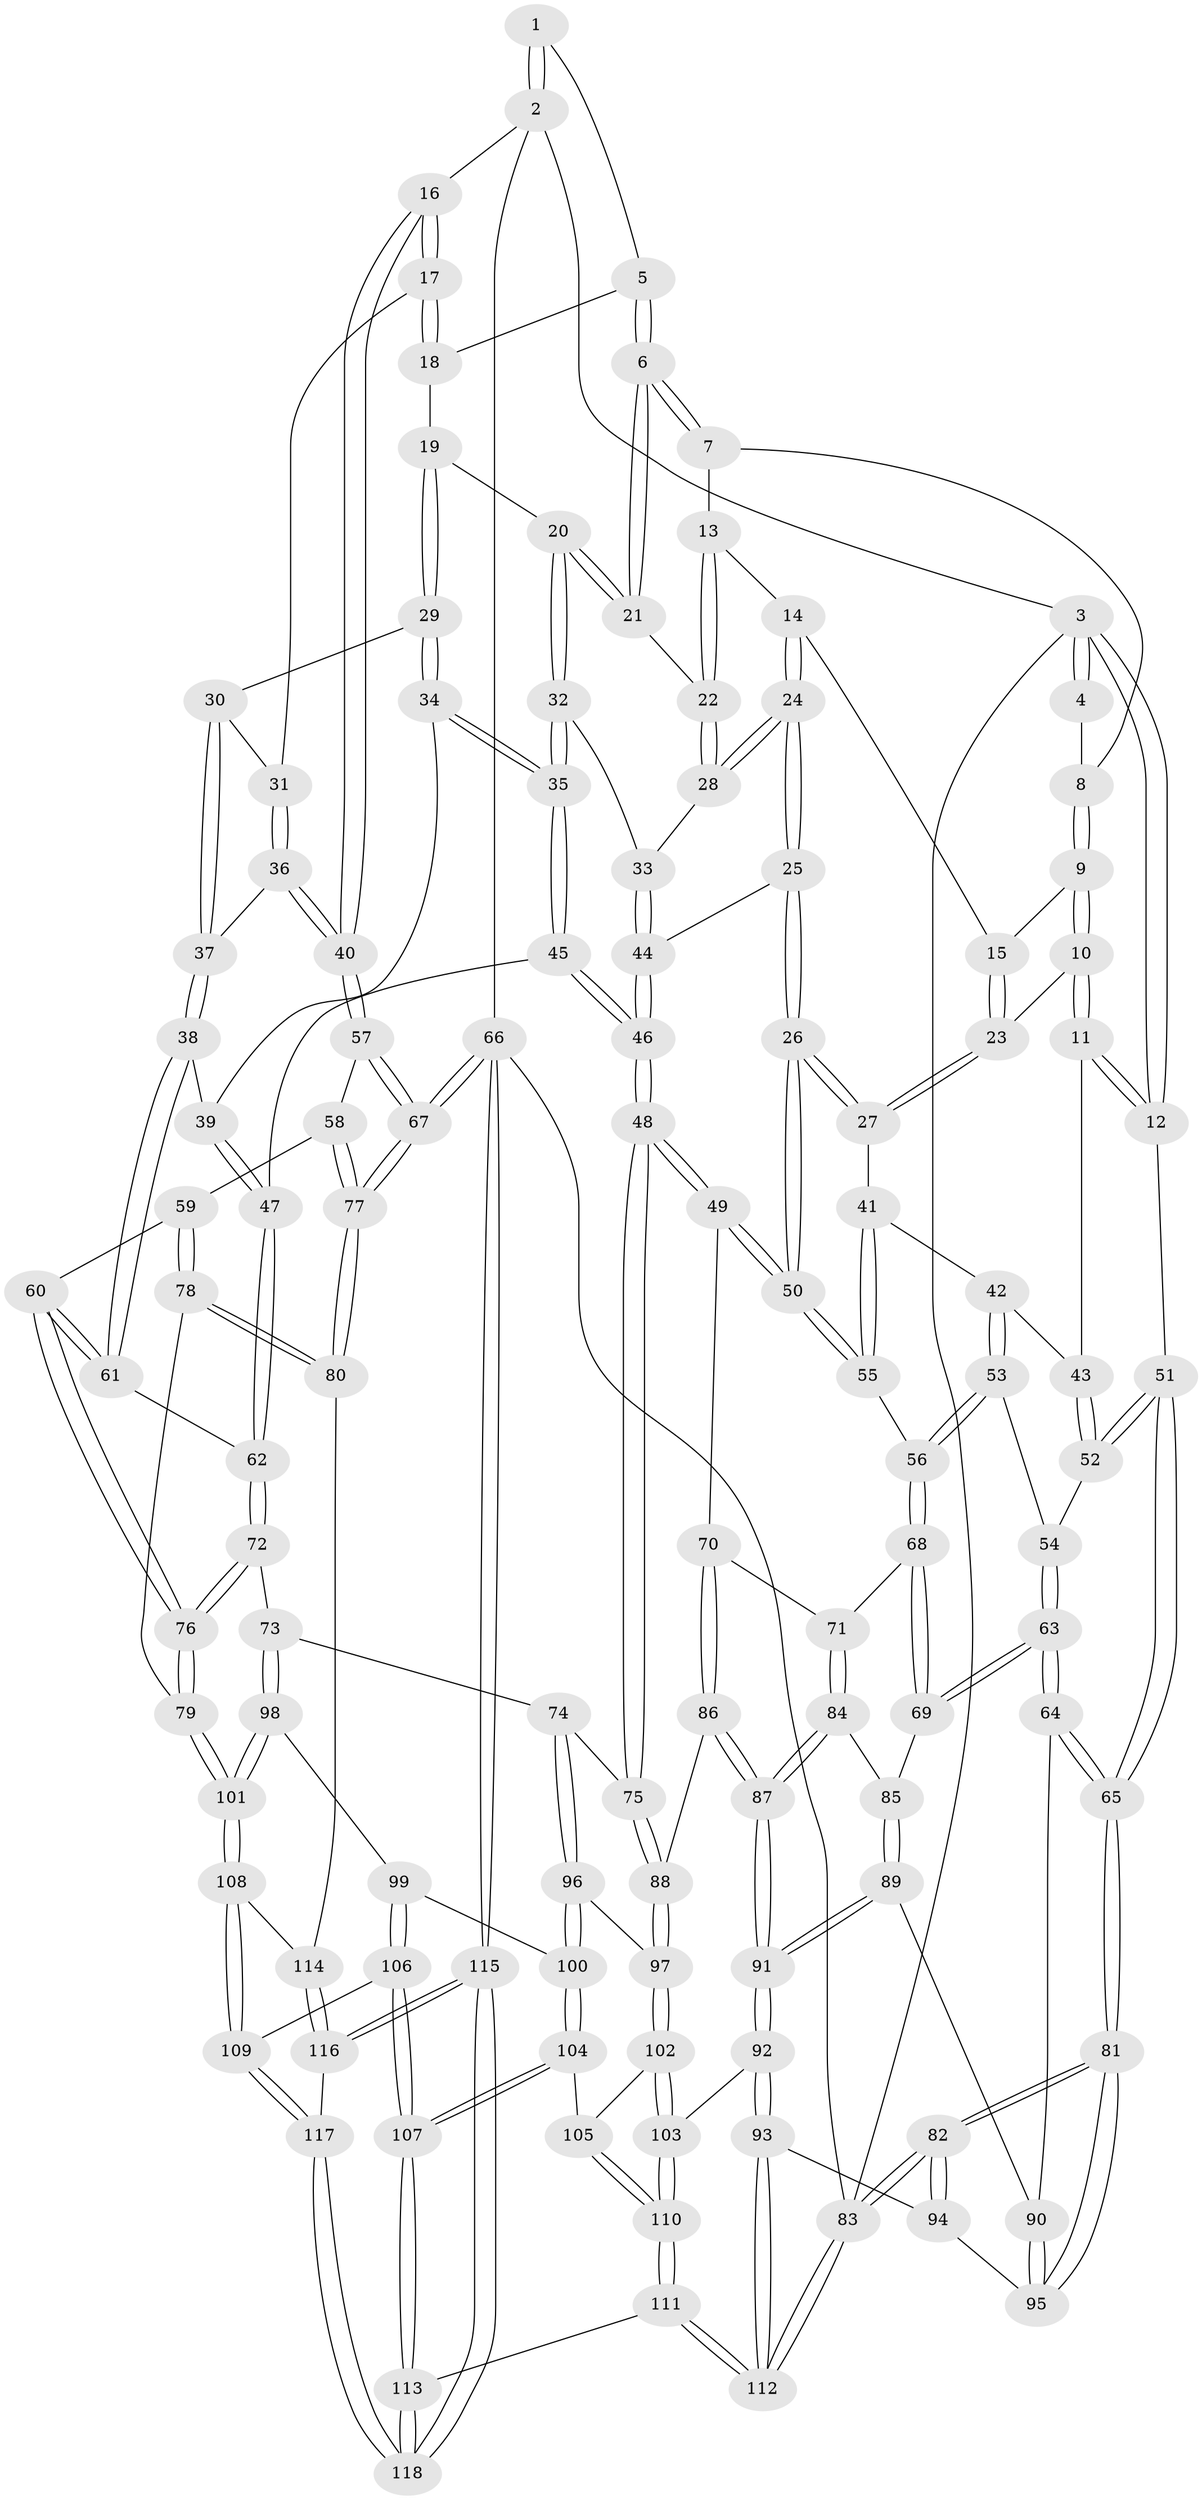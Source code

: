 // coarse degree distribution, {5: 0.05405405405405406, 4: 0.35135135135135137, 3: 0.40540540540540543, 2: 0.16216216216216217, 7: 0.02702702702702703}
// Generated by graph-tools (version 1.1) at 2025/54/03/04/25 22:54:27]
// undirected, 118 vertices, 292 edges
graph export_dot {
  node [color=gray90,style=filled];
  1 [pos="+0.6483960153216172+0"];
  2 [pos="+1+0"];
  3 [pos="+0+0"];
  4 [pos="+0.256347205600706+0"];
  5 [pos="+0.5580629485774036+0.06170813975603331"];
  6 [pos="+0.4946114152747681+0.12116047244782083"];
  7 [pos="+0.2813840429708897+0"];
  8 [pos="+0.26067752483780243+0"];
  9 [pos="+0.22797201271538575+0"];
  10 [pos="+0.14074597006991038+0.19073348602409174"];
  11 [pos="+0.09988618762574751+0.20004359412891237"];
  12 [pos="+0+0.10136474971377485"];
  13 [pos="+0.3583356892933656+0.12223549202206546"];
  14 [pos="+0.3181566420859301+0.18237370646264378"];
  15 [pos="+0.3099689789438418+0.1788101538849412"];
  16 [pos="+1+0"];
  17 [pos="+1+0"];
  18 [pos="+0.6304172246728272+0.11182279869246176"];
  19 [pos="+0.6306567922254581+0.18070374639575715"];
  20 [pos="+0.5600928681210767+0.19309235504448483"];
  21 [pos="+0.4940895753511635+0.12512277733772262"];
  22 [pos="+0.44134822685993796+0.17005325949289096"];
  23 [pos="+0.14669944652939917+0.19540392754686584"];
  24 [pos="+0.3596997226953694+0.2534255648553858"];
  25 [pos="+0.34951074284483935+0.28323027706365483"];
  26 [pos="+0.266327006193082+0.3207844442358293"];
  27 [pos="+0.23224267736884124+0.3053174099911224"];
  28 [pos="+0.42815135628665046+0.20089230681835543"];
  29 [pos="+0.6856421764254066+0.21084064016710397"];
  30 [pos="+0.6912061952068816+0.20807425895782675"];
  31 [pos="+0.7199612118277721+0.18262214288372866"];
  32 [pos="+0.545526804550087+0.28260414327400457"];
  33 [pos="+0.5003182817352376+0.27654537931840967"];
  34 [pos="+0.672010727078661+0.2679808155920366"];
  35 [pos="+0.5764541376124063+0.32722140088085216"];
  36 [pos="+0.8423552874429461+0.32001379985384293"];
  37 [pos="+0.8389712788625441+0.3214160264358393"];
  38 [pos="+0.8089496907587744+0.34110187227536337"];
  39 [pos="+0.7312598921688626+0.33299491498982686"];
  40 [pos="+1+0.2076902794493335"];
  41 [pos="+0.15721758991208473+0.371623962308636"];
  42 [pos="+0.10222792661699447+0.3596104486110846"];
  43 [pos="+0.07183845200070081+0.3447936406835935"];
  44 [pos="+0.41135199621396973+0.33473250265304094"];
  45 [pos="+0.5720616240157919+0.43814382824165066"];
  46 [pos="+0.4846527081664705+0.5150002432160656"];
  47 [pos="+0.6230790119672709+0.4380105917817105"];
  48 [pos="+0.484255076878202+0.5157829862892124"];
  49 [pos="+0.33742788231183724+0.518353367912239"];
  50 [pos="+0.28541143485799025+0.4666553697100004"];
  51 [pos="+0+0.349208517508695"];
  52 [pos="+0.041842931440946744+0.36919206376753555"];
  53 [pos="+0.11534259045679016+0.4648540704078078"];
  54 [pos="+0.057210902236789284+0.4208712278342676"];
  55 [pos="+0.15482169237583918+0.4703726734419487"];
  56 [pos="+0.13319541768169305+0.4833003434855756"];
  57 [pos="+1+0.2117435349586638"];
  58 [pos="+0.8367995865426457+0.5292453091044769"];
  59 [pos="+0.8210070238020818+0.5288898390351127"];
  60 [pos="+0.810607128042052+0.5251723971985055"];
  61 [pos="+0.7618507152718094+0.4902763020274122"];
  62 [pos="+0.7564199555032113+0.4904806779085935"];
  63 [pos="+0+0.5565912430968415"];
  64 [pos="+0+0.5676657521192155"];
  65 [pos="+0+0.5765710966246295"];
  66 [pos="+1+1"];
  67 [pos="+1+0.7532155137157446"];
  68 [pos="+0.1183133435098702+0.5141069874307542"];
  69 [pos="+0.03773224244191066+0.5559920607086697"];
  70 [pos="+0.32393673855726896+0.5366139134673201"];
  71 [pos="+0.1672737298618285+0.5779096522788489"];
  72 [pos="+0.642511454701397+0.6439328678746656"];
  73 [pos="+0.5719253449349286+0.6273554647646169"];
  74 [pos="+0.5183470709031314+0.5807224157554567"];
  75 [pos="+0.49188968715848075+0.5362531961745525"];
  76 [pos="+0.7000643957767388+0.684453097324192"];
  77 [pos="+1+0.7460775772054214"];
  78 [pos="+0.7926701074642221+0.7653514824876123"];
  79 [pos="+0.770319788548819+0.76978762376147"];
  80 [pos="+0.9161849649744296+0.7676758748795118"];
  81 [pos="+0+0.7304908555050574"];
  82 [pos="+0+1"];
  83 [pos="+0+1"];
  84 [pos="+0.16766997898649766+0.6158526924274268"];
  85 [pos="+0.10182056941555996+0.6465055404962348"];
  86 [pos="+0.2651232920833075+0.6830585598673375"];
  87 [pos="+0.2467535806086447+0.6941483123337854"];
  88 [pos="+0.35323371590617614+0.7166422374095845"];
  89 [pos="+0.09727448472952185+0.6734285679275184"];
  90 [pos="+0.09357634359163625+0.6765235637525537"];
  91 [pos="+0.21678270489133733+0.7430638715946637"];
  92 [pos="+0.21544268904280145+0.7493978715361672"];
  93 [pos="+0.13805509934456886+0.8280070680315332"];
  94 [pos="+0.09188885895120948+0.7972844517485256"];
  95 [pos="+0.02979804674120199+0.7526954044272423"];
  96 [pos="+0.4521906338887141+0.7206569363968204"];
  97 [pos="+0.38996188100453616+0.7636881025433111"];
  98 [pos="+0.5583700223980073+0.7562873957581515"];
  99 [pos="+0.5476725248130696+0.7921147078818418"];
  100 [pos="+0.5196124515268925+0.7965549062649171"];
  101 [pos="+0.7696069620160424+0.7707632368153203"];
  102 [pos="+0.3897132250530488+0.7798286203150827"];
  103 [pos="+0.3015630943531952+0.8275993671466093"];
  104 [pos="+0.44401846576923915+0.8433599541921027"];
  105 [pos="+0.4082444265256267+0.8036677872321206"];
  106 [pos="+0.6142936419100983+0.8678391587727209"];
  107 [pos="+0.4386580084069554+0.9638331647651428"];
  108 [pos="+0.6979887709655067+0.8864816915345984"];
  109 [pos="+0.6944975175318573+0.8901004551500273"];
  110 [pos="+0.3032235518749469+0.9166890571851843"];
  111 [pos="+0.29471937238525026+1"];
  112 [pos="+0.13306133345007956+1"];
  113 [pos="+0.3366900480847536+1"];
  114 [pos="+0.8452019619332747+0.9410122647066911"];
  115 [pos="+1+1"];
  116 [pos="+0.9143606078048705+1"];
  117 [pos="+0.6942198608840233+0.8977857942714547"];
  118 [pos="+0.6370953526753612+1"];
  1 -- 2;
  1 -- 2;
  1 -- 5;
  2 -- 3;
  2 -- 16;
  2 -- 66;
  3 -- 4;
  3 -- 4;
  3 -- 12;
  3 -- 12;
  3 -- 83;
  4 -- 8;
  5 -- 6;
  5 -- 6;
  5 -- 18;
  6 -- 7;
  6 -- 7;
  6 -- 21;
  6 -- 21;
  7 -- 8;
  7 -- 13;
  8 -- 9;
  8 -- 9;
  9 -- 10;
  9 -- 10;
  9 -- 15;
  10 -- 11;
  10 -- 11;
  10 -- 23;
  11 -- 12;
  11 -- 12;
  11 -- 43;
  12 -- 51;
  13 -- 14;
  13 -- 22;
  13 -- 22;
  14 -- 15;
  14 -- 24;
  14 -- 24;
  15 -- 23;
  15 -- 23;
  16 -- 17;
  16 -- 17;
  16 -- 40;
  16 -- 40;
  17 -- 18;
  17 -- 18;
  17 -- 31;
  18 -- 19;
  19 -- 20;
  19 -- 29;
  19 -- 29;
  20 -- 21;
  20 -- 21;
  20 -- 32;
  20 -- 32;
  21 -- 22;
  22 -- 28;
  22 -- 28;
  23 -- 27;
  23 -- 27;
  24 -- 25;
  24 -- 25;
  24 -- 28;
  24 -- 28;
  25 -- 26;
  25 -- 26;
  25 -- 44;
  26 -- 27;
  26 -- 27;
  26 -- 50;
  26 -- 50;
  27 -- 41;
  28 -- 33;
  29 -- 30;
  29 -- 34;
  29 -- 34;
  30 -- 31;
  30 -- 37;
  30 -- 37;
  31 -- 36;
  31 -- 36;
  32 -- 33;
  32 -- 35;
  32 -- 35;
  33 -- 44;
  33 -- 44;
  34 -- 35;
  34 -- 35;
  34 -- 39;
  35 -- 45;
  35 -- 45;
  36 -- 37;
  36 -- 40;
  36 -- 40;
  37 -- 38;
  37 -- 38;
  38 -- 39;
  38 -- 61;
  38 -- 61;
  39 -- 47;
  39 -- 47;
  40 -- 57;
  40 -- 57;
  41 -- 42;
  41 -- 55;
  41 -- 55;
  42 -- 43;
  42 -- 53;
  42 -- 53;
  43 -- 52;
  43 -- 52;
  44 -- 46;
  44 -- 46;
  45 -- 46;
  45 -- 46;
  45 -- 47;
  46 -- 48;
  46 -- 48;
  47 -- 62;
  47 -- 62;
  48 -- 49;
  48 -- 49;
  48 -- 75;
  48 -- 75;
  49 -- 50;
  49 -- 50;
  49 -- 70;
  50 -- 55;
  50 -- 55;
  51 -- 52;
  51 -- 52;
  51 -- 65;
  51 -- 65;
  52 -- 54;
  53 -- 54;
  53 -- 56;
  53 -- 56;
  54 -- 63;
  54 -- 63;
  55 -- 56;
  56 -- 68;
  56 -- 68;
  57 -- 58;
  57 -- 67;
  57 -- 67;
  58 -- 59;
  58 -- 77;
  58 -- 77;
  59 -- 60;
  59 -- 78;
  59 -- 78;
  60 -- 61;
  60 -- 61;
  60 -- 76;
  60 -- 76;
  61 -- 62;
  62 -- 72;
  62 -- 72;
  63 -- 64;
  63 -- 64;
  63 -- 69;
  63 -- 69;
  64 -- 65;
  64 -- 65;
  64 -- 90;
  65 -- 81;
  65 -- 81;
  66 -- 67;
  66 -- 67;
  66 -- 115;
  66 -- 115;
  66 -- 83;
  67 -- 77;
  67 -- 77;
  68 -- 69;
  68 -- 69;
  68 -- 71;
  69 -- 85;
  70 -- 71;
  70 -- 86;
  70 -- 86;
  71 -- 84;
  71 -- 84;
  72 -- 73;
  72 -- 76;
  72 -- 76;
  73 -- 74;
  73 -- 98;
  73 -- 98;
  74 -- 75;
  74 -- 96;
  74 -- 96;
  75 -- 88;
  75 -- 88;
  76 -- 79;
  76 -- 79;
  77 -- 80;
  77 -- 80;
  78 -- 79;
  78 -- 80;
  78 -- 80;
  79 -- 101;
  79 -- 101;
  80 -- 114;
  81 -- 82;
  81 -- 82;
  81 -- 95;
  81 -- 95;
  82 -- 83;
  82 -- 83;
  82 -- 94;
  82 -- 94;
  83 -- 112;
  83 -- 112;
  84 -- 85;
  84 -- 87;
  84 -- 87;
  85 -- 89;
  85 -- 89;
  86 -- 87;
  86 -- 87;
  86 -- 88;
  87 -- 91;
  87 -- 91;
  88 -- 97;
  88 -- 97;
  89 -- 90;
  89 -- 91;
  89 -- 91;
  90 -- 95;
  90 -- 95;
  91 -- 92;
  91 -- 92;
  92 -- 93;
  92 -- 93;
  92 -- 103;
  93 -- 94;
  93 -- 112;
  93 -- 112;
  94 -- 95;
  96 -- 97;
  96 -- 100;
  96 -- 100;
  97 -- 102;
  97 -- 102;
  98 -- 99;
  98 -- 101;
  98 -- 101;
  99 -- 100;
  99 -- 106;
  99 -- 106;
  100 -- 104;
  100 -- 104;
  101 -- 108;
  101 -- 108;
  102 -- 103;
  102 -- 103;
  102 -- 105;
  103 -- 110;
  103 -- 110;
  104 -- 105;
  104 -- 107;
  104 -- 107;
  105 -- 110;
  105 -- 110;
  106 -- 107;
  106 -- 107;
  106 -- 109;
  107 -- 113;
  107 -- 113;
  108 -- 109;
  108 -- 109;
  108 -- 114;
  109 -- 117;
  109 -- 117;
  110 -- 111;
  110 -- 111;
  111 -- 112;
  111 -- 112;
  111 -- 113;
  113 -- 118;
  113 -- 118;
  114 -- 116;
  114 -- 116;
  115 -- 116;
  115 -- 116;
  115 -- 118;
  115 -- 118;
  116 -- 117;
  117 -- 118;
  117 -- 118;
}
